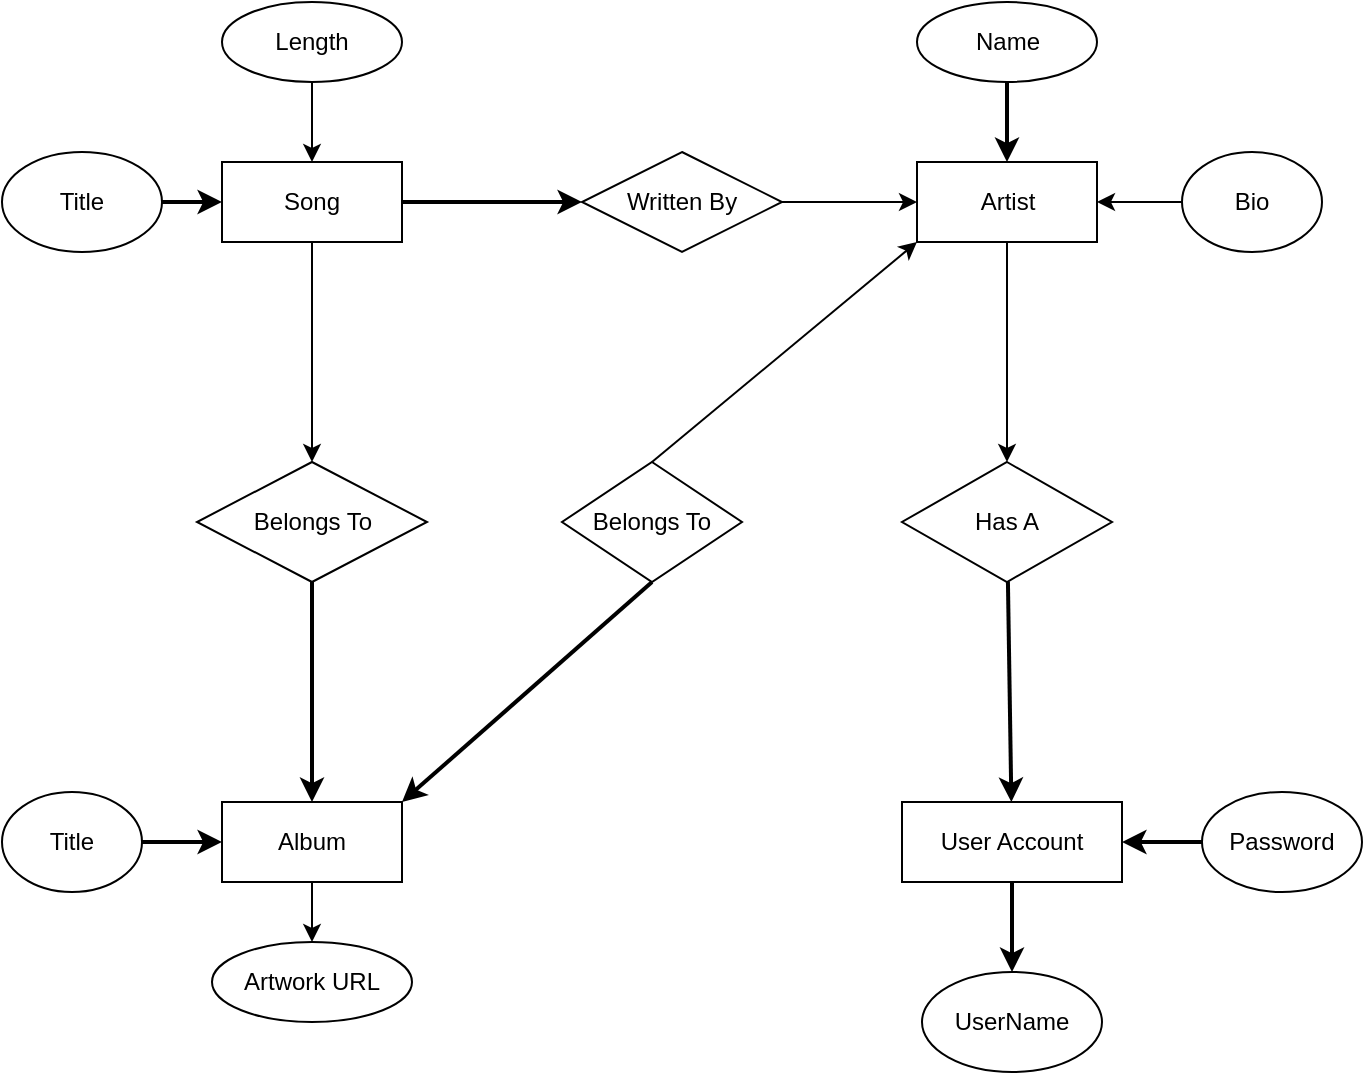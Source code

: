 <mxfile>
    <diagram id="uHbr_mvvpykpbHPsXUfa" name="Page-1">
        <mxGraphModel dx="732" dy="586" grid="1" gridSize="10" guides="1" tooltips="1" connect="1" arrows="1" fold="1" page="1" pageScale="1" pageWidth="850" pageHeight="1100" math="0" shadow="0">
            <root>
                <mxCell id="0"/>
                <mxCell id="1" parent="0"/>
                <mxCell id="26" value="" style="edgeStyle=none;html=1;strokeWidth=2;" edge="1" parent="1" source="2" target="7">
                    <mxGeometry relative="1" as="geometry"/>
                </mxCell>
                <mxCell id="2" value="User Account" style="rounded=0;whiteSpace=wrap;html=1;" vertex="1" parent="1">
                    <mxGeometry x="500" y="440" width="110" height="40" as="geometry"/>
                </mxCell>
                <mxCell id="25" value="" style="edgeStyle=none;html=1;" edge="1" parent="1" source="3" target="13">
                    <mxGeometry relative="1" as="geometry"/>
                </mxCell>
                <mxCell id="3" value="Album" style="rounded=0;whiteSpace=wrap;html=1;" vertex="1" parent="1">
                    <mxGeometry x="160" y="440" width="90" height="40" as="geometry"/>
                </mxCell>
                <mxCell id="21" value="" style="edgeStyle=none;html=1;" edge="1" parent="1" source="4" target="14">
                    <mxGeometry relative="1" as="geometry"/>
                </mxCell>
                <mxCell id="4" value="Artist" style="rounded=0;whiteSpace=wrap;html=1;" vertex="1" parent="1">
                    <mxGeometry x="507.5" y="120" width="90" height="40" as="geometry"/>
                </mxCell>
                <mxCell id="18" value="" style="edgeStyle=none;html=1;strokeWidth=2;" edge="1" parent="1" source="5" target="16">
                    <mxGeometry relative="1" as="geometry"/>
                </mxCell>
                <mxCell id="22" value="" style="edgeStyle=none;html=1;" edge="1" parent="1" source="5" target="15">
                    <mxGeometry relative="1" as="geometry"/>
                </mxCell>
                <mxCell id="5" value="Song" style="rounded=0;whiteSpace=wrap;html=1;" vertex="1" parent="1">
                    <mxGeometry x="160" y="120" width="90" height="40" as="geometry"/>
                </mxCell>
                <mxCell id="29" value="" style="edgeStyle=none;html=1;" edge="1" parent="1" source="6" target="5">
                    <mxGeometry relative="1" as="geometry"/>
                </mxCell>
                <mxCell id="6" value="Length" style="ellipse;whiteSpace=wrap;html=1;" vertex="1" parent="1">
                    <mxGeometry x="160" y="40" width="90" height="40" as="geometry"/>
                </mxCell>
                <mxCell id="7" value="UserName" style="ellipse;whiteSpace=wrap;html=1;" vertex="1" parent="1">
                    <mxGeometry x="510" y="525" width="90" height="50" as="geometry"/>
                </mxCell>
                <mxCell id="20" value="" style="edgeStyle=none;html=1;" edge="1" parent="1" source="8" target="4">
                    <mxGeometry relative="1" as="geometry"/>
                </mxCell>
                <mxCell id="8" value="Bio" style="ellipse;whiteSpace=wrap;html=1;" vertex="1" parent="1">
                    <mxGeometry x="640" y="115" width="70" height="50" as="geometry"/>
                </mxCell>
                <mxCell id="30" value="" style="edgeStyle=none;html=1;strokeWidth=2;" edge="1" parent="1" source="9" target="4">
                    <mxGeometry relative="1" as="geometry"/>
                </mxCell>
                <mxCell id="9" value="Name" style="ellipse;whiteSpace=wrap;html=1;" vertex="1" parent="1">
                    <mxGeometry x="507.5" y="40" width="90" height="40" as="geometry"/>
                </mxCell>
                <mxCell id="24" value="" style="edgeStyle=none;html=1;strokeWidth=2;" edge="1" parent="1" source="10" target="3">
                    <mxGeometry relative="1" as="geometry"/>
                </mxCell>
                <mxCell id="10" value="Title" style="ellipse;whiteSpace=wrap;html=1;" vertex="1" parent="1">
                    <mxGeometry x="50" y="435" width="70" height="50" as="geometry"/>
                </mxCell>
                <mxCell id="28" value="" style="edgeStyle=none;html=1;strokeWidth=2;" edge="1" parent="1" source="11" target="5">
                    <mxGeometry relative="1" as="geometry"/>
                </mxCell>
                <mxCell id="11" value="Title" style="ellipse;whiteSpace=wrap;html=1;" vertex="1" parent="1">
                    <mxGeometry x="50" y="115" width="80" height="50" as="geometry"/>
                </mxCell>
                <mxCell id="31" value="" style="html=1;strokeWidth=2;" edge="1" parent="1" source="12" target="2">
                    <mxGeometry relative="1" as="geometry"/>
                </mxCell>
                <mxCell id="12" value="Password" style="ellipse;whiteSpace=wrap;html=1;" vertex="1" parent="1">
                    <mxGeometry x="650" y="435" width="80" height="50" as="geometry"/>
                </mxCell>
                <mxCell id="13" value="Artwork URL" style="ellipse;whiteSpace=wrap;html=1;" vertex="1" parent="1">
                    <mxGeometry x="155" y="510" width="100" height="40" as="geometry"/>
                </mxCell>
                <mxCell id="27" value="" style="edgeStyle=none;html=1;strokeWidth=2;" edge="1" parent="1" source="14" target="2">
                    <mxGeometry relative="1" as="geometry"/>
                </mxCell>
                <mxCell id="14" value="Has A" style="rhombus;whiteSpace=wrap;html=1;" vertex="1" parent="1">
                    <mxGeometry x="500" y="270" width="105" height="60" as="geometry"/>
                </mxCell>
                <mxCell id="23" value="" style="html=1;strokeWidth=2;" edge="1" parent="1" source="15" target="3">
                    <mxGeometry relative="1" as="geometry"/>
                </mxCell>
                <mxCell id="15" value="Belongs To" style="rhombus;whiteSpace=wrap;html=1;" vertex="1" parent="1">
                    <mxGeometry x="147.5" y="270" width="115" height="60" as="geometry"/>
                </mxCell>
                <mxCell id="19" value="" style="edgeStyle=none;html=1;" edge="1" parent="1" source="16" target="4">
                    <mxGeometry relative="1" as="geometry"/>
                </mxCell>
                <mxCell id="16" value="Written By" style="rhombus;whiteSpace=wrap;html=1;" vertex="1" parent="1">
                    <mxGeometry x="340" y="115" width="100" height="50" as="geometry"/>
                </mxCell>
                <mxCell id="34" style="edgeStyle=none;html=1;entryX=1;entryY=0;entryDx=0;entryDy=0;strokeWidth=2;exitX=0.5;exitY=1;exitDx=0;exitDy=0;rounded=1;" edge="1" parent="1" source="33" target="3">
                    <mxGeometry relative="1" as="geometry"/>
                </mxCell>
                <mxCell id="35" style="edgeStyle=none;html=1;entryX=0;entryY=1;entryDx=0;entryDy=0;strokeWidth=1;exitX=0.5;exitY=0;exitDx=0;exitDy=0;" edge="1" parent="1" source="33" target="4">
                    <mxGeometry relative="1" as="geometry"/>
                </mxCell>
                <mxCell id="33" value="Belongs To" style="rhombus;whiteSpace=wrap;html=1;" vertex="1" parent="1">
                    <mxGeometry x="330" y="270" width="90" height="60" as="geometry"/>
                </mxCell>
            </root>
        </mxGraphModel>
    </diagram>
</mxfile>